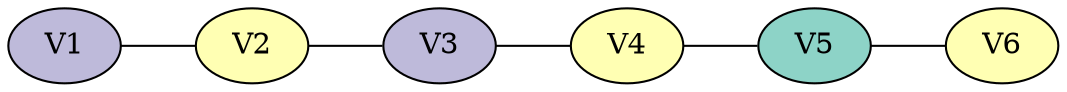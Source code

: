 graph colored {
node [style=filled colorscheme="set312"];
rankdir=RL;
V2--V1;
V3--V2;
V4--V3;
V5--V4;
V6--V5;
V1[fillcolor="3"];
V2[fillcolor="2"];
V3[fillcolor="3"];
V4[fillcolor="2"];
V5[fillcolor="1"];
V6[fillcolor="2"];
}